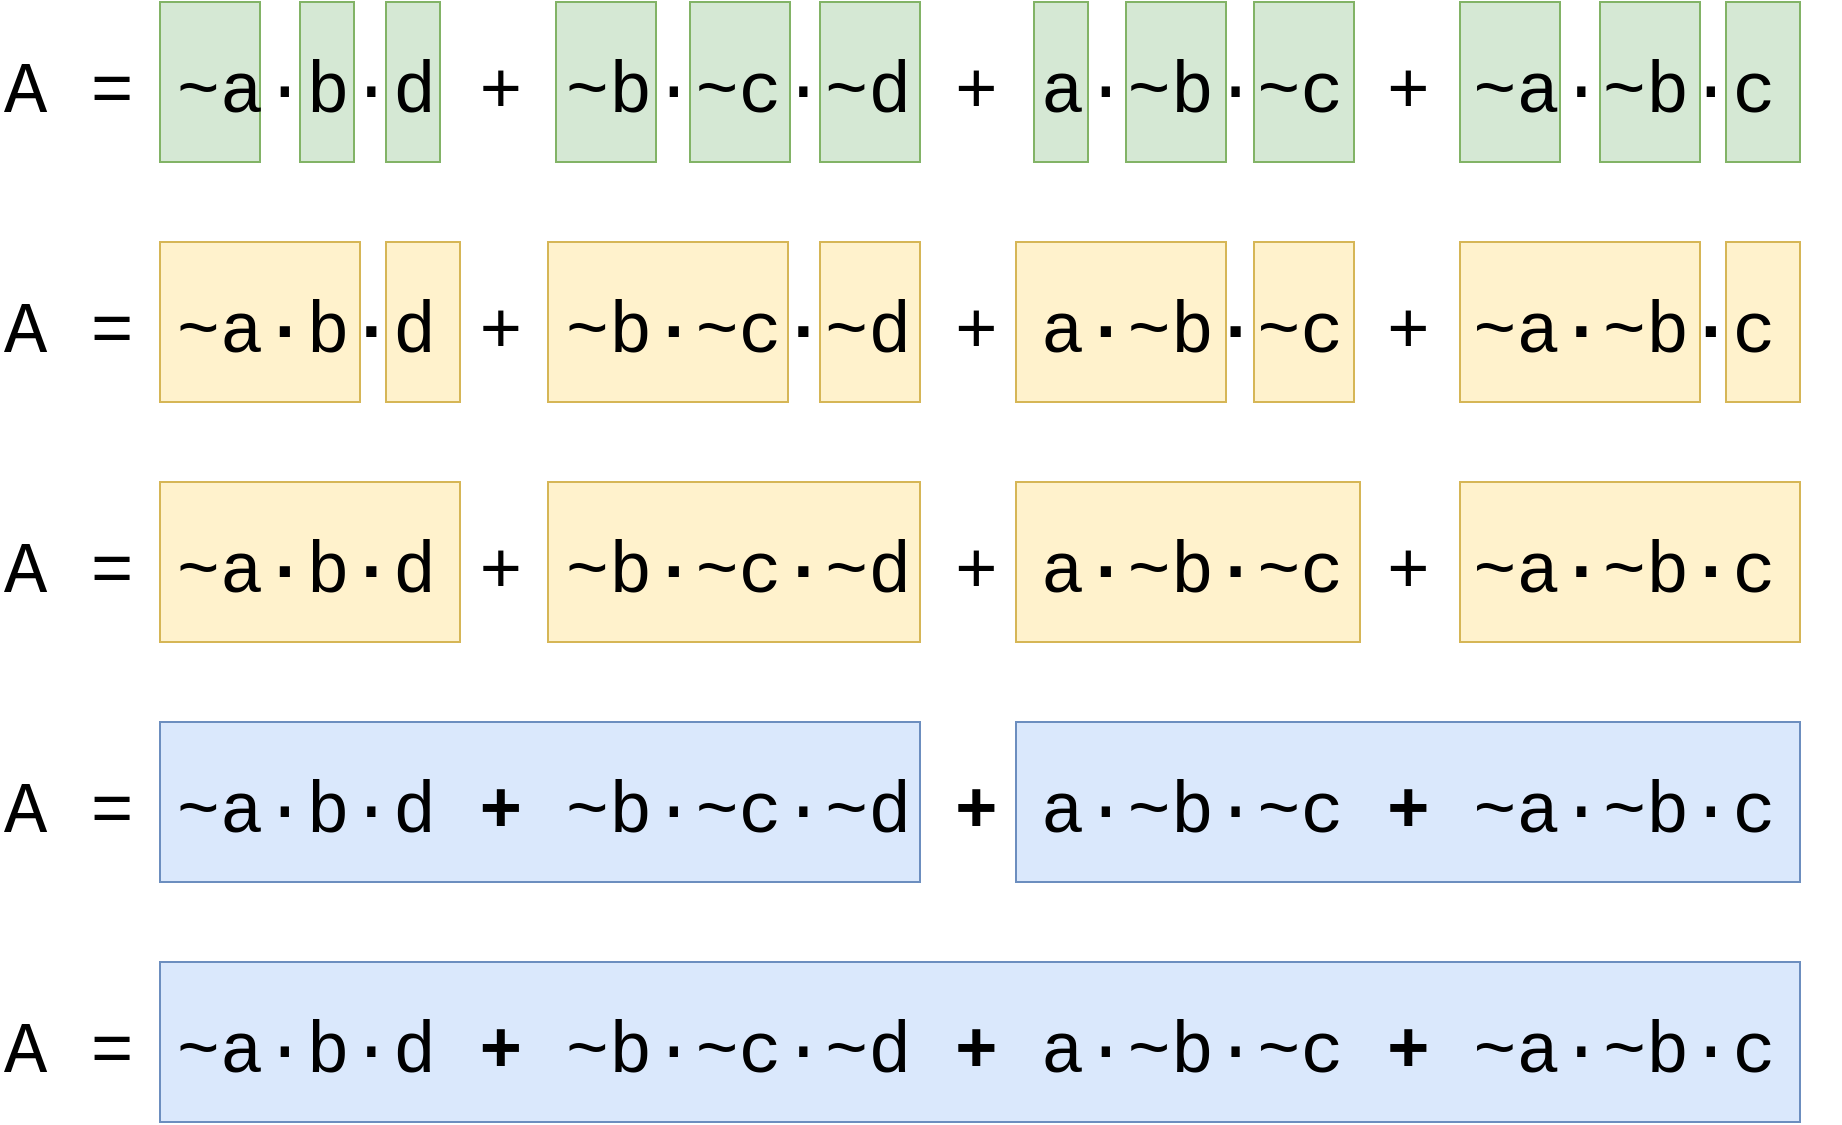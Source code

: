 <mxfile version="20.3.0" type="device"><diagram id="gEI0y0OfzBrDxiA5KJp3" name="Stages"><mxGraphModel dx="1523" dy="646" grid="1" gridSize="10" guides="1" tooltips="1" connect="1" arrows="1" fold="1" page="1" pageScale="1" pageWidth="1169" pageHeight="827" math="0" shadow="0"><root><mxCell id="0"/><mxCell id="1" parent="0"/><mxCell id="vu5Cc2LBx0H4l3GfcyqR-3" value="" style="rounded=0;whiteSpace=wrap;html=1;fontFamily=Courier New;fontSize=36;fillColor=#fff2cc;strokeColor=#d6b656;" parent="1" vertex="1"><mxGeometry x="160" y="120" width="100" height="80" as="geometry"/></mxCell><mxCell id="vu5Cc2LBx0H4l3GfcyqR-4" value="" style="rounded=0;whiteSpace=wrap;html=1;fontFamily=Courier New;fontSize=36;fillColor=#fff2cc;strokeColor=#d6b656;" parent="1" vertex="1"><mxGeometry x="273" y="120" width="37" height="80" as="geometry"/></mxCell><mxCell id="vu5Cc2LBx0H4l3GfcyqR-5" value="" style="rounded=0;whiteSpace=wrap;html=1;fontFamily=Courier New;fontSize=36;fillColor=#fff2cc;strokeColor=#d6b656;" parent="1" vertex="1"><mxGeometry x="354" y="120" width="120" height="80" as="geometry"/></mxCell><mxCell id="vu5Cc2LBx0H4l3GfcyqR-6" value="" style="rounded=0;whiteSpace=wrap;html=1;fontFamily=Courier New;fontSize=36;fillColor=#fff2cc;strokeColor=#d6b656;" parent="1" vertex="1"><mxGeometry x="490" y="120" width="50" height="80" as="geometry"/></mxCell><mxCell id="vu5Cc2LBx0H4l3GfcyqR-7" value="" style="rounded=0;whiteSpace=wrap;html=1;fontFamily=Courier New;fontSize=36;fillColor=#fff2cc;strokeColor=#d6b656;" parent="1" vertex="1"><mxGeometry x="588" y="120" width="105" height="80" as="geometry"/></mxCell><mxCell id="vu5Cc2LBx0H4l3GfcyqR-8" value="" style="rounded=0;whiteSpace=wrap;html=1;fontFamily=Courier New;fontSize=36;fillColor=#fff2cc;strokeColor=#d6b656;" parent="1" vertex="1"><mxGeometry x="707" y="120" width="50" height="80" as="geometry"/></mxCell><mxCell id="vu5Cc2LBx0H4l3GfcyqR-9" value="" style="rounded=0;whiteSpace=wrap;html=1;fontFamily=Courier New;fontSize=36;fillColor=#fff2cc;strokeColor=#d6b656;" parent="1" vertex="1"><mxGeometry x="810" y="120" width="120" height="80" as="geometry"/></mxCell><mxCell id="vu5Cc2LBx0H4l3GfcyqR-10" value="" style="rounded=0;whiteSpace=wrap;html=1;fontFamily=Courier New;fontSize=36;fillColor=#fff2cc;strokeColor=#d6b656;" parent="1" vertex="1"><mxGeometry x="943" y="120" width="37" height="80" as="geometry"/></mxCell><mxCell id="vu5Cc2LBx0H4l3GfcyqR-2" value="A = ~a&lt;b&gt;&lt;span style=&quot;font-size: 36px;&quot;&gt;·&lt;/span&gt;&lt;/b&gt;b&lt;b&gt;&lt;span style=&quot;font-size: 36px;&quot;&gt;·&lt;/span&gt;&lt;/b&gt;d + ~b&lt;b&gt;&lt;span style=&quot;font-size: 36px;&quot;&gt;·&lt;/span&gt;&lt;/b&gt;~c&lt;b&gt;&lt;span style=&quot;font-size: 36px;&quot;&gt;·&lt;/span&gt;&lt;/b&gt;~d + a&lt;b&gt;&lt;span style=&quot;font-size: 36px;&quot;&gt;·&lt;/span&gt;&lt;/b&gt;~b&lt;b&gt;&lt;span style=&quot;font-size: 36px;&quot;&gt;·&lt;/span&gt;&lt;/b&gt;&lt;span style=&quot;font-size: 36px;&quot;&gt;&lt;/span&gt;~c + ~a&lt;b&gt;&lt;span style=&quot;font-size: 36px;&quot;&gt;·&lt;/span&gt;&lt;/b&gt;~b&lt;b&gt;&lt;span style=&quot;font-size: 36px;&quot;&gt;·&lt;/span&gt;&lt;/b&gt;c" style="text;html=1;strokeColor=none;fillColor=none;align=left;verticalAlign=middle;whiteSpace=wrap;rounded=0;fontFamily=Courier New;fontSize=36;fontStyle=0" parent="1" vertex="1"><mxGeometry x="80" y="130" width="920" height="70" as="geometry"/></mxCell><mxCell id="vu5Cc2LBx0H4l3GfcyqR-12" value="" style="rounded=0;whiteSpace=wrap;html=1;fontFamily=Courier New;fontSize=36;fillColor=#d5e8d4;strokeColor=#82b366;" parent="1" vertex="1"><mxGeometry x="273" width="27" height="80" as="geometry"/></mxCell><mxCell id="vu5Cc2LBx0H4l3GfcyqR-13" value="" style="rounded=0;whiteSpace=wrap;html=1;fontFamily=Courier New;fontSize=36;fillColor=#d5e8d4;strokeColor=#82b366;" parent="1" vertex="1"><mxGeometry x="230" width="27" height="80" as="geometry"/></mxCell><mxCell id="vu5Cc2LBx0H4l3GfcyqR-14" value="" style="rounded=0;whiteSpace=wrap;html=1;fontFamily=Courier New;fontSize=36;fillColor=#d5e8d4;strokeColor=#82b366;" parent="1" vertex="1"><mxGeometry x="160" width="50" height="80" as="geometry"/></mxCell><mxCell id="vu5Cc2LBx0H4l3GfcyqR-15" value="" style="rounded=0;whiteSpace=wrap;html=1;fontFamily=Courier New;fontSize=36;fillColor=#d5e8d4;strokeColor=#82b366;" parent="1" vertex="1"><mxGeometry x="597" width="27" height="80" as="geometry"/></mxCell><mxCell id="vu5Cc2LBx0H4l3GfcyqR-16" value="" style="rounded=0;whiteSpace=wrap;html=1;fontFamily=Courier New;fontSize=36;fillColor=#d5e8d4;strokeColor=#82b366;" parent="1" vertex="1"><mxGeometry x="943" width="37" height="80" as="geometry"/></mxCell><mxCell id="vu5Cc2LBx0H4l3GfcyqR-17" value="" style="rounded=0;whiteSpace=wrap;html=1;fontFamily=Courier New;fontSize=36;fillColor=#d5e8d4;strokeColor=#82b366;" parent="1" vertex="1"><mxGeometry x="358" width="50" height="80" as="geometry"/></mxCell><mxCell id="vu5Cc2LBx0H4l3GfcyqR-18" value="" style="rounded=0;whiteSpace=wrap;html=1;fontFamily=Courier New;fontSize=36;fillColor=#d5e8d4;strokeColor=#82b366;" parent="1" vertex="1"><mxGeometry x="425" width="50" height="80" as="geometry"/></mxCell><mxCell id="vu5Cc2LBx0H4l3GfcyqR-19" value="" style="rounded=0;whiteSpace=wrap;html=1;fontFamily=Courier New;fontSize=36;fillColor=#d5e8d4;strokeColor=#82b366;" parent="1" vertex="1"><mxGeometry x="490" width="50" height="80" as="geometry"/></mxCell><mxCell id="vu5Cc2LBx0H4l3GfcyqR-20" value="" style="rounded=0;whiteSpace=wrap;html=1;fontFamily=Courier New;fontSize=36;fillColor=#d5e8d4;strokeColor=#82b366;" parent="1" vertex="1"><mxGeometry x="643" width="50" height="80" as="geometry"/></mxCell><mxCell id="vu5Cc2LBx0H4l3GfcyqR-21" value="" style="rounded=0;whiteSpace=wrap;html=1;fontFamily=Courier New;fontSize=36;fillColor=#d5e8d4;strokeColor=#82b366;" parent="1" vertex="1"><mxGeometry x="707" width="50" height="80" as="geometry"/></mxCell><mxCell id="vu5Cc2LBx0H4l3GfcyqR-22" value="" style="rounded=0;whiteSpace=wrap;html=1;fontFamily=Courier New;fontSize=36;fillColor=#d5e8d4;strokeColor=#82b366;" parent="1" vertex="1"><mxGeometry x="810" width="50" height="80" as="geometry"/></mxCell><mxCell id="vu5Cc2LBx0H4l3GfcyqR-23" value="" style="rounded=0;whiteSpace=wrap;html=1;fontFamily=Courier New;fontSize=36;fillColor=#d5e8d4;strokeColor=#82b366;" parent="1" vertex="1"><mxGeometry x="880" width="50" height="80" as="geometry"/></mxCell><mxCell id="vu5Cc2LBx0H4l3GfcyqR-11" value="A = ~a&lt;span style=&quot;font-size: 36px;&quot;&gt;·&lt;/span&gt;b&lt;span style=&quot;font-size: 36px;&quot;&gt;·&lt;/span&gt;d + ~b&lt;span style=&quot;font-size: 36px;&quot;&gt;·&lt;/span&gt;~c&lt;span style=&quot;font-size: 36px;&quot;&gt;·&lt;/span&gt;~d + a&lt;span style=&quot;font-size: 36px;&quot;&gt;·&lt;/span&gt;~b&lt;span style=&quot;font-size: 36px;&quot;&gt;·&lt;/span&gt;~c + ~a&lt;span style=&quot;font-size: 36px;&quot;&gt;·&lt;/span&gt;~b&lt;span style=&quot;font-size: 36px;&quot;&gt;·&lt;/span&gt;c" style="text;html=1;strokeColor=none;fillColor=none;align=left;verticalAlign=middle;whiteSpace=wrap;rounded=0;fontFamily=Courier New;fontSize=36;fontStyle=0" parent="1" vertex="1"><mxGeometry x="80" y="10" width="920" height="70" as="geometry"/></mxCell><mxCell id="vu5Cc2LBx0H4l3GfcyqR-24" value="" style="rounded=0;whiteSpace=wrap;html=1;fontFamily=Courier New;fontSize=36;fillColor=#fff2cc;strokeColor=#d6b656;" parent="1" vertex="1"><mxGeometry x="160" y="240" width="150" height="80" as="geometry"/></mxCell><mxCell id="vu5Cc2LBx0H4l3GfcyqR-25" value="" style="rounded=0;whiteSpace=wrap;html=1;fontFamily=Courier New;fontSize=36;fillColor=#fff2cc;strokeColor=#d6b656;" parent="1" vertex="1"><mxGeometry x="354" y="240" width="186" height="80" as="geometry"/></mxCell><mxCell id="vu5Cc2LBx0H4l3GfcyqR-26" value="" style="rounded=0;whiteSpace=wrap;html=1;fontFamily=Courier New;fontSize=36;fillColor=#fff2cc;strokeColor=#d6b656;" parent="1" vertex="1"><mxGeometry x="588" y="240" width="172" height="80" as="geometry"/></mxCell><mxCell id="vu5Cc2LBx0H4l3GfcyqR-27" value="" style="rounded=0;whiteSpace=wrap;html=1;fontFamily=Courier New;fontSize=36;fillColor=#fff2cc;strokeColor=#d6b656;" parent="1" vertex="1"><mxGeometry x="810" y="240" width="170" height="80" as="geometry"/></mxCell><mxCell id="vu5Cc2LBx0H4l3GfcyqR-28" value="A = ~a&lt;b&gt;&lt;span style=&quot;font-size: 36px;&quot;&gt;·&lt;/span&gt;&lt;/b&gt;b&lt;b&gt;&lt;span style=&quot;font-size: 36px;&quot;&gt;·&lt;/span&gt;&lt;/b&gt;d + ~b&lt;b&gt;&lt;span style=&quot;font-size: 36px;&quot;&gt;·&lt;/span&gt;&lt;/b&gt;~c&lt;b&gt;&lt;span style=&quot;font-size: 36px;&quot;&gt;·&lt;/span&gt;&lt;/b&gt;~d + a&lt;b&gt;&lt;span style=&quot;font-size: 36px;&quot;&gt;·&lt;/span&gt;&lt;/b&gt;~b&lt;b&gt;&lt;span style=&quot;font-size: 36px;&quot;&gt;·&lt;/span&gt;&lt;/b&gt;~c + ~a&lt;b&gt;&lt;span style=&quot;font-size: 36px;&quot;&gt;·&lt;/span&gt;&lt;/b&gt;~b&lt;b&gt;&lt;span style=&quot;font-size: 36px;&quot;&gt;·&lt;/span&gt;&lt;/b&gt;&lt;span style=&quot;font-size: 36px;&quot;&gt;&lt;/span&gt;c" style="text;html=1;strokeColor=none;fillColor=none;align=left;verticalAlign=middle;whiteSpace=wrap;rounded=0;fontFamily=Courier New;fontSize=36;fontStyle=0" parent="1" vertex="1"><mxGeometry x="80" y="250" width="920" height="70" as="geometry"/></mxCell><mxCell id="vu5Cc2LBx0H4l3GfcyqR-29" value="" style="rounded=0;whiteSpace=wrap;html=1;fontFamily=Courier New;fontSize=36;fillColor=#dae8fc;strokeColor=#6c8ebf;" parent="1" vertex="1"><mxGeometry x="160" y="360" width="380" height="80" as="geometry"/></mxCell><mxCell id="vu5Cc2LBx0H4l3GfcyqR-31" value="" style="rounded=0;whiteSpace=wrap;html=1;fontFamily=Courier New;fontSize=36;fillColor=#dae8fc;strokeColor=#6c8ebf;" parent="1" vertex="1"><mxGeometry x="588" y="360" width="392" height="80" as="geometry"/></mxCell><mxCell id="vu5Cc2LBx0H4l3GfcyqR-33" value="A = ~a&lt;span style=&quot;font-size: 36px;&quot;&gt;·&lt;/span&gt;b&lt;span style=&quot;font-size: 36px;&quot;&gt;·&lt;/span&gt;d &lt;b&gt;+&lt;/b&gt; ~b&lt;span style=&quot;font-size: 36px;&quot;&gt;·&lt;/span&gt;~c&lt;span style=&quot;font-size: 36px;&quot;&gt;·&lt;/span&gt;~d &lt;b&gt;+&lt;/b&gt; a&lt;span style=&quot;font-size: 36px;&quot;&gt;·&lt;/span&gt;~b&lt;span style=&quot;font-size: 36px;&quot;&gt;·&lt;/span&gt;~c &lt;b&gt;+&lt;/b&gt; ~a&lt;span style=&quot;font-size: 36px;&quot;&gt;·&lt;/span&gt;~b&lt;span style=&quot;font-size: 36px;&quot;&gt;·&lt;/span&gt;c" style="text;html=1;strokeColor=none;fillColor=none;align=left;verticalAlign=middle;whiteSpace=wrap;rounded=0;fontFamily=Courier New;fontSize=36;fontStyle=0" parent="1" vertex="1"><mxGeometry x="80" y="370" width="920" height="70" as="geometry"/></mxCell><mxCell id="vu5Cc2LBx0H4l3GfcyqR-34" value="" style="rounded=0;whiteSpace=wrap;html=1;fontFamily=Courier New;fontSize=36;fillColor=#dae8fc;strokeColor=#6c8ebf;" parent="1" vertex="1"><mxGeometry x="160" y="480" width="820" height="80" as="geometry"/></mxCell><mxCell id="vu5Cc2LBx0H4l3GfcyqR-35" value="A = ~a&lt;span style=&quot;font-size: 36px;&quot;&gt;·&lt;/span&gt;b&lt;span style=&quot;font-size: 36px;&quot;&gt;·&lt;/span&gt;d &lt;b&gt;+&lt;/b&gt; ~b&lt;span style=&quot;font-size: 36px;&quot;&gt;·&lt;/span&gt;~c&lt;span style=&quot;font-size: 36px;&quot;&gt;·&lt;/span&gt;~d &lt;b&gt;+&lt;/b&gt; a&lt;span style=&quot;font-size: 36px;&quot;&gt;·&lt;/span&gt;~b&lt;span style=&quot;font-size: 36px;&quot;&gt;·&lt;/span&gt;~c &lt;b&gt;+&lt;/b&gt; ~a&lt;span style=&quot;font-size: 36px;&quot;&gt;·&lt;/span&gt;~b&lt;span style=&quot;font-size: 36px;&quot;&gt;·&lt;/span&gt;c" style="text;html=1;strokeColor=none;fillColor=none;align=left;verticalAlign=middle;whiteSpace=wrap;rounded=0;fontFamily=Courier New;fontSize=36;fontStyle=0" parent="1" vertex="1"><mxGeometry x="80" y="490" width="920" height="70" as="geometry"/></mxCell></root></mxGraphModel></diagram></mxfile>